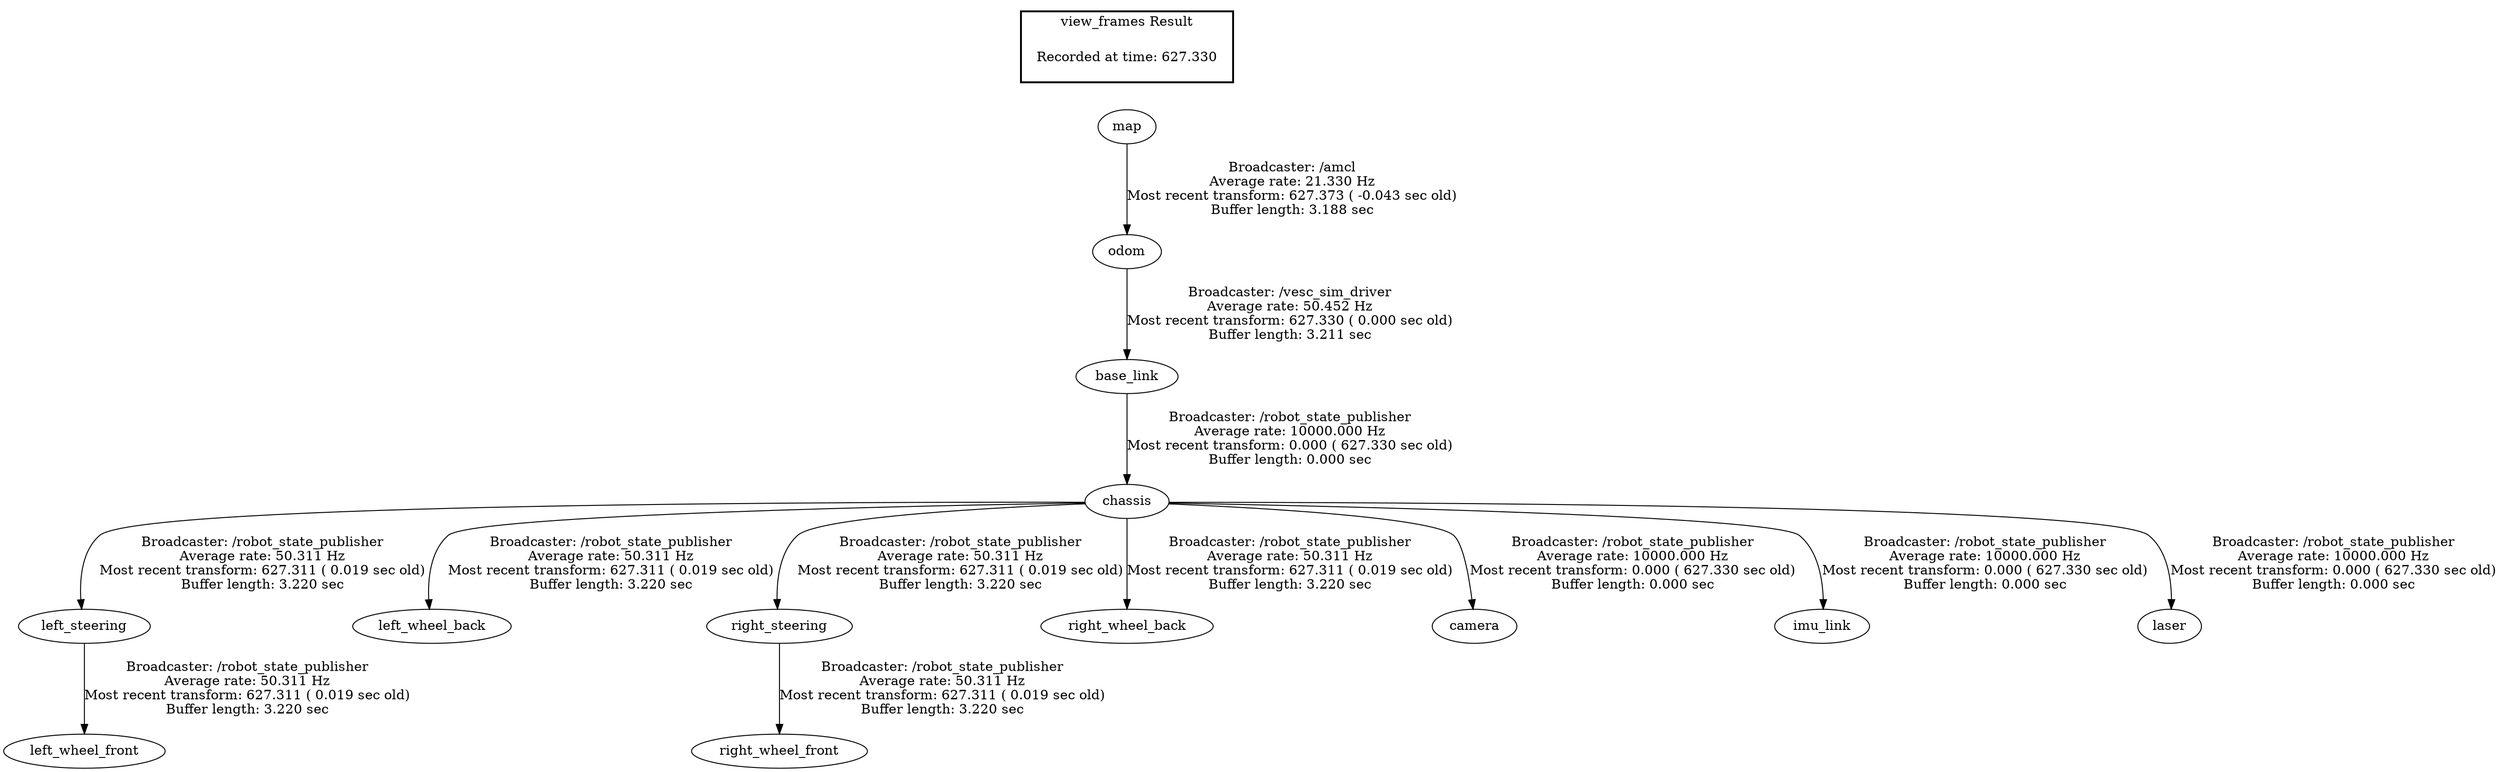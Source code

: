 digraph G {
"chassis" -> "left_steering"[label="Broadcaster: /robot_state_publisher\nAverage rate: 50.311 Hz\nMost recent transform: 627.311 ( 0.019 sec old)\nBuffer length: 3.220 sec\n"];
"base_link" -> "chassis"[label="Broadcaster: /robot_state_publisher\nAverage rate: 10000.000 Hz\nMost recent transform: 0.000 ( 627.330 sec old)\nBuffer length: 0.000 sec\n"];
"chassis" -> "left_wheel_back"[label="Broadcaster: /robot_state_publisher\nAverage rate: 50.311 Hz\nMost recent transform: 627.311 ( 0.019 sec old)\nBuffer length: 3.220 sec\n"];
"left_steering" -> "left_wheel_front"[label="Broadcaster: /robot_state_publisher\nAverage rate: 50.311 Hz\nMost recent transform: 627.311 ( 0.019 sec old)\nBuffer length: 3.220 sec\n"];
"chassis" -> "right_steering"[label="Broadcaster: /robot_state_publisher\nAverage rate: 50.311 Hz\nMost recent transform: 627.311 ( 0.019 sec old)\nBuffer length: 3.220 sec\n"];
"chassis" -> "right_wheel_back"[label="Broadcaster: /robot_state_publisher\nAverage rate: 50.311 Hz\nMost recent transform: 627.311 ( 0.019 sec old)\nBuffer length: 3.220 sec\n"];
"right_steering" -> "right_wheel_front"[label="Broadcaster: /robot_state_publisher\nAverage rate: 50.311 Hz\nMost recent transform: 627.311 ( 0.019 sec old)\nBuffer length: 3.220 sec\n"];
"odom" -> "base_link"[label="Broadcaster: /vesc_sim_driver\nAverage rate: 50.452 Hz\nMost recent transform: 627.330 ( 0.000 sec old)\nBuffer length: 3.211 sec\n"];
"chassis" -> "camera"[label="Broadcaster: /robot_state_publisher\nAverage rate: 10000.000 Hz\nMost recent transform: 0.000 ( 627.330 sec old)\nBuffer length: 0.000 sec\n"];
"chassis" -> "imu_link"[label="Broadcaster: /robot_state_publisher\nAverage rate: 10000.000 Hz\nMost recent transform: 0.000 ( 627.330 sec old)\nBuffer length: 0.000 sec\n"];
"chassis" -> "laser"[label="Broadcaster: /robot_state_publisher\nAverage rate: 10000.000 Hz\nMost recent transform: 0.000 ( 627.330 sec old)\nBuffer length: 0.000 sec\n"];
"map" -> "odom"[label="Broadcaster: /amcl\nAverage rate: 21.330 Hz\nMost recent transform: 627.373 ( -0.043 sec old)\nBuffer length: 3.188 sec\n"];
edge [style=invis];
 subgraph cluster_legend { style=bold; color=black; label ="view_frames Result";
"Recorded at time: 627.330"[ shape=plaintext ] ;
 }->"map";
}